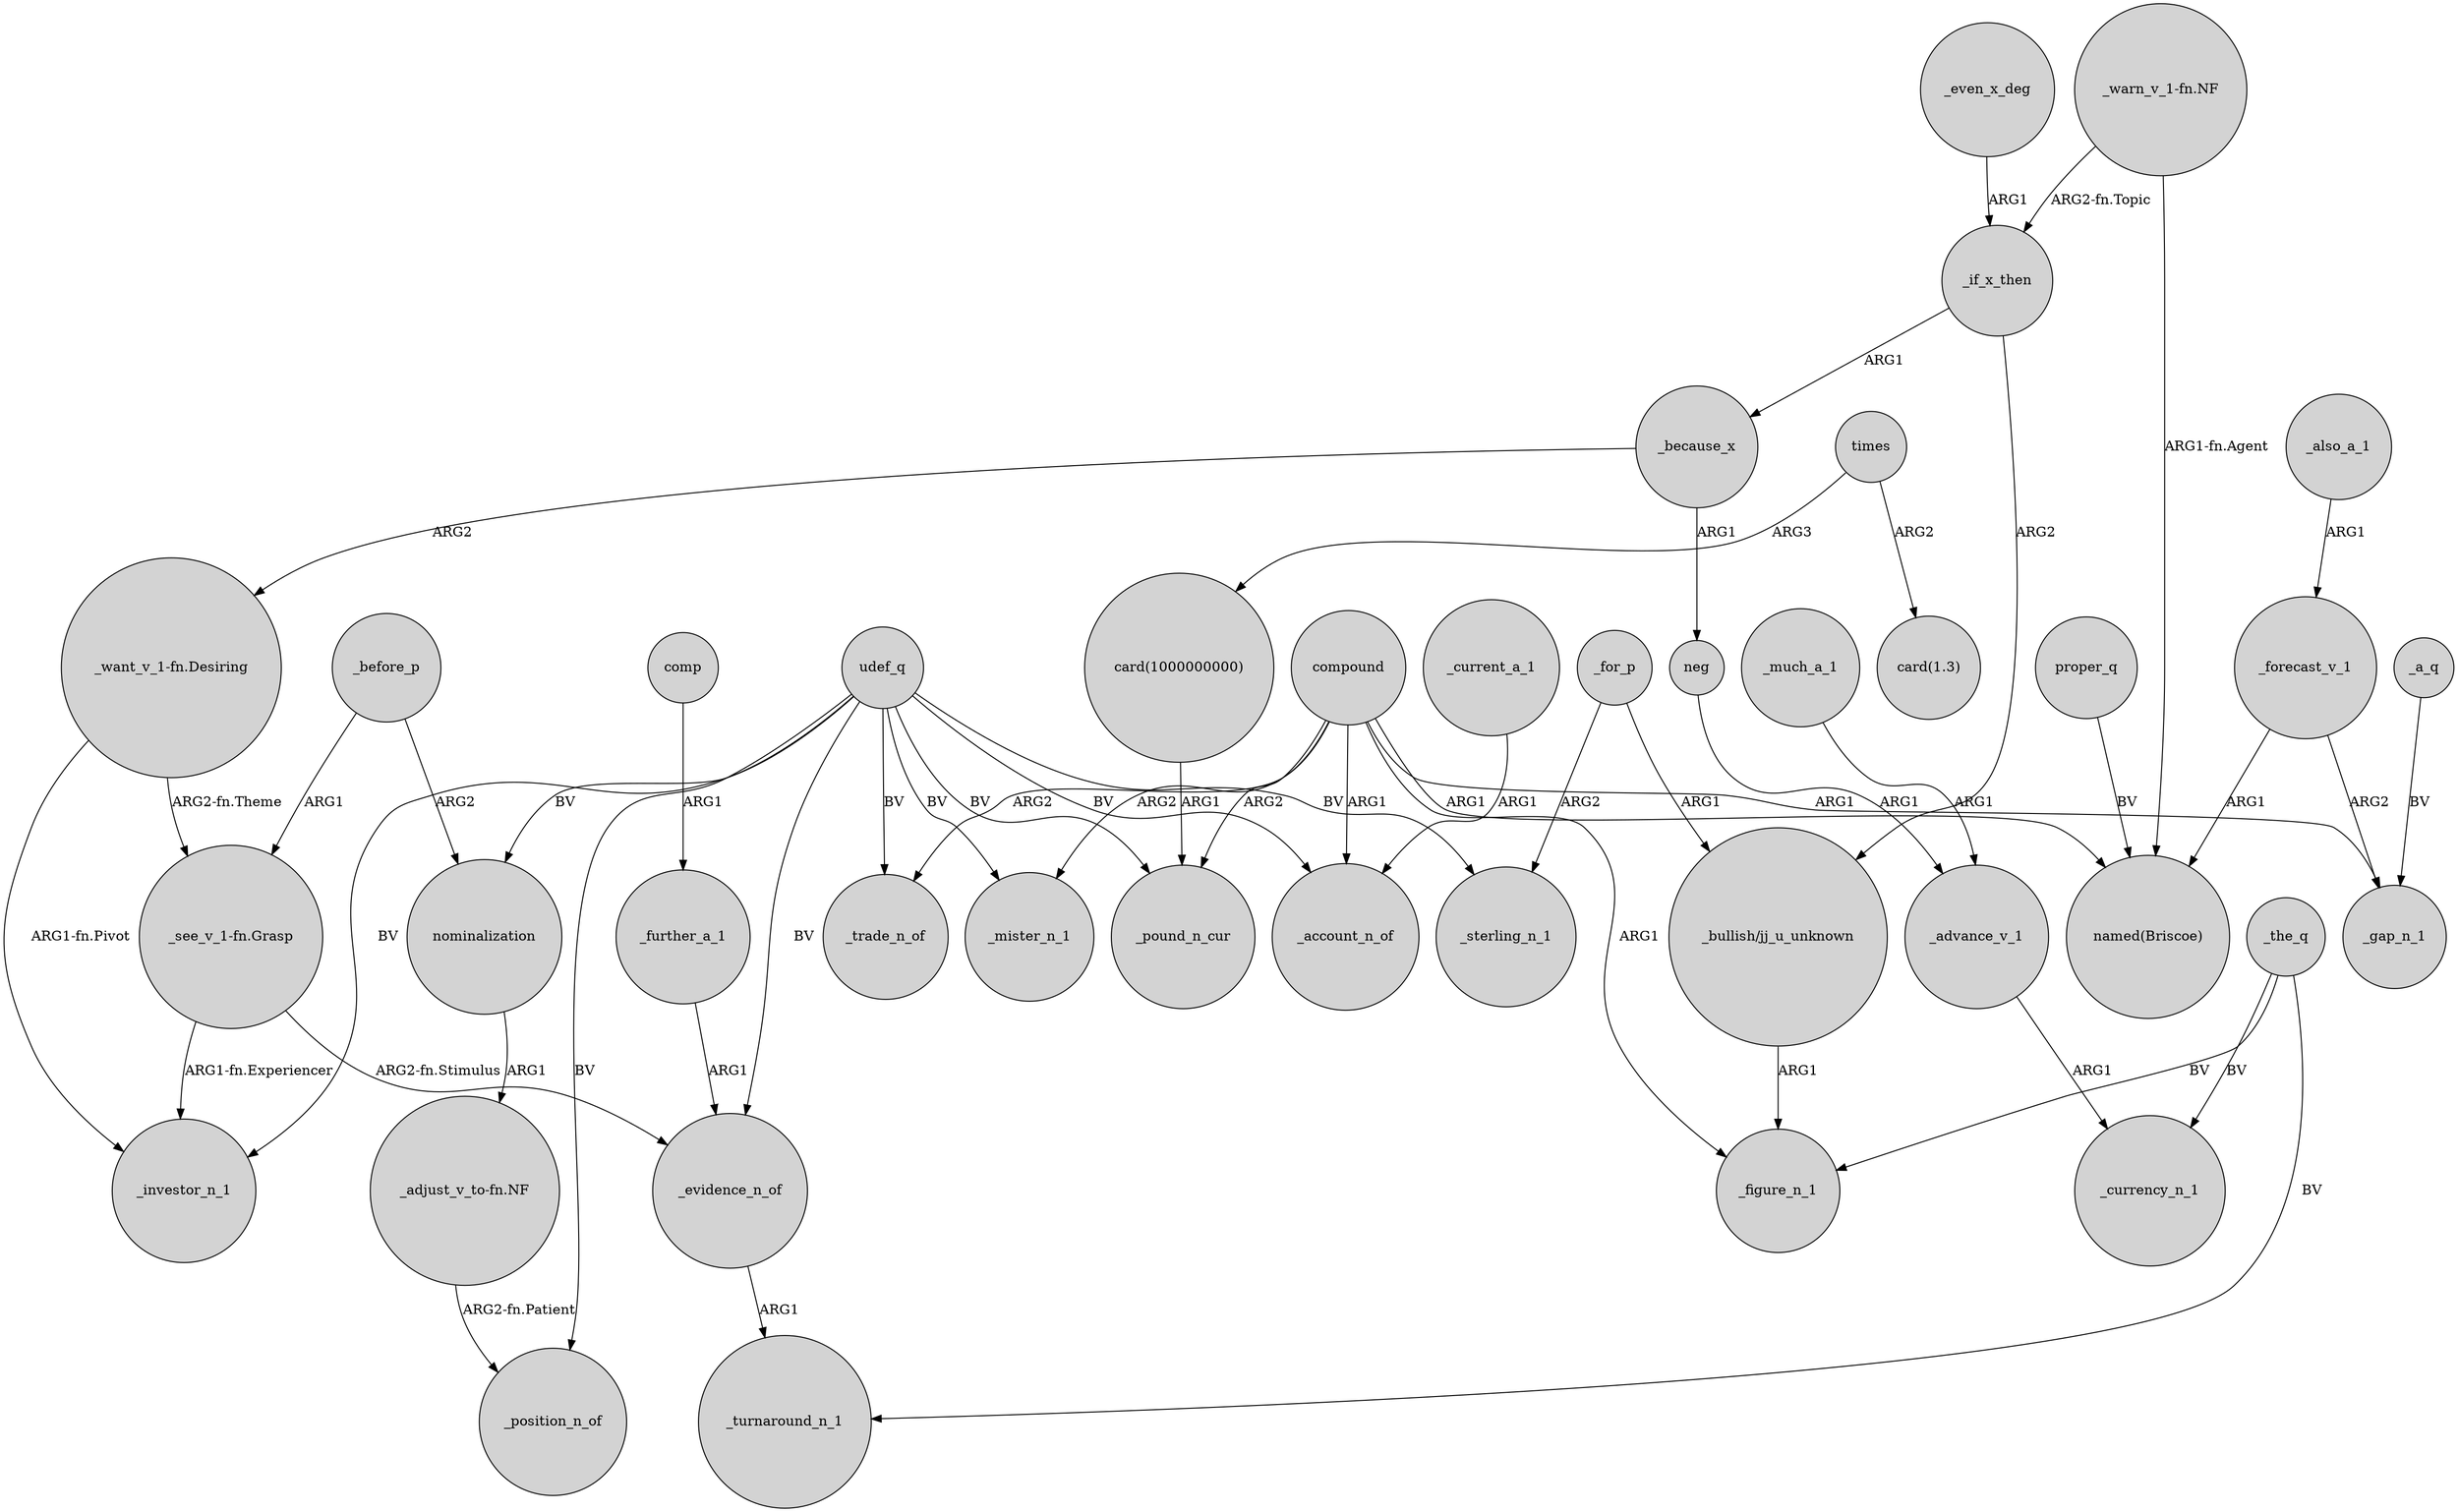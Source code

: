 digraph {
	node [shape=circle style=filled]
	udef_q -> _trade_n_of [label=BV]
	_forecast_v_1 -> _gap_n_1 [label=ARG2]
	_advance_v_1 -> _currency_n_1 [label=ARG1]
	_the_q -> _turnaround_n_1 [label=BV]
	_for_p -> "_bullish/jj_u_unknown" [label=ARG1]
	compound -> "named(Briscoe)" [label=ARG1]
	udef_q -> _investor_n_1 [label=BV]
	_further_a_1 -> _evidence_n_of [label=ARG1]
	compound -> _mister_n_1 [label=ARG2]
	_a_q -> _gap_n_1 [label=BV]
	"_warn_v_1-fn.NF" -> "named(Briscoe)" [label="ARG1-fn.Agent"]
	_because_x -> "_want_v_1-fn.Desiring" [label=ARG2]
	_even_x_deg -> _if_x_then [label=ARG1]
	_if_x_then -> "_bullish/jj_u_unknown" [label=ARG2]
	"_see_v_1-fn.Grasp" -> _evidence_n_of [label="ARG2-fn.Stimulus"]
	udef_q -> _mister_n_1 [label=BV]
	udef_q -> _evidence_n_of [label=BV]
	times -> "card(1.3)" [label=ARG2]
	"_adjust_v_to-fn.NF" -> _position_n_of [label="ARG2-fn.Patient"]
	proper_q -> "named(Briscoe)" [label=BV]
	udef_q -> _pound_n_cur [label=BV]
	_before_p -> nominalization [label=ARG2]
	_the_q -> _figure_n_1 [label=BV]
	"_want_v_1-fn.Desiring" -> "_see_v_1-fn.Grasp" [label="ARG2-fn.Theme"]
	compound -> _account_n_of [label=ARG1]
	times -> "card(1000000000)" [label=ARG3]
	compound -> _pound_n_cur [label=ARG2]
	_for_p -> _sterling_n_1 [label=ARG2]
	comp -> _further_a_1 [label=ARG1]
	_if_x_then -> _because_x [label=ARG1]
	udef_q -> _sterling_n_1 [label=BV]
	compound -> _trade_n_of [label=ARG2]
	nominalization -> "_adjust_v_to-fn.NF" [label=ARG1]
	_forecast_v_1 -> "named(Briscoe)" [label=ARG1]
	udef_q -> _account_n_of [label=BV]
	udef_q -> nominalization [label=BV]
	"card(1000000000)" -> _pound_n_cur [label=ARG1]
	_also_a_1 -> _forecast_v_1 [label=ARG1]
	_current_a_1 -> _account_n_of [label=ARG1]
	_before_p -> "_see_v_1-fn.Grasp" [label=ARG1]
	compound -> _gap_n_1 [label=ARG1]
	"_see_v_1-fn.Grasp" -> _investor_n_1 [label="ARG1-fn.Experiencer"]
	"_bullish/jj_u_unknown" -> _figure_n_1 [label=ARG1]
	_much_a_1 -> _advance_v_1 [label=ARG1]
	_the_q -> _currency_n_1 [label=BV]
	neg -> _advance_v_1 [label=ARG1]
	_because_x -> neg [label=ARG1]
	"_warn_v_1-fn.NF" -> _if_x_then [label="ARG2-fn.Topic"]
	udef_q -> _position_n_of [label=BV]
	_evidence_n_of -> _turnaround_n_1 [label=ARG1]
	"_want_v_1-fn.Desiring" -> _investor_n_1 [label="ARG1-fn.Pivot"]
	compound -> _figure_n_1 [label=ARG1]
}
